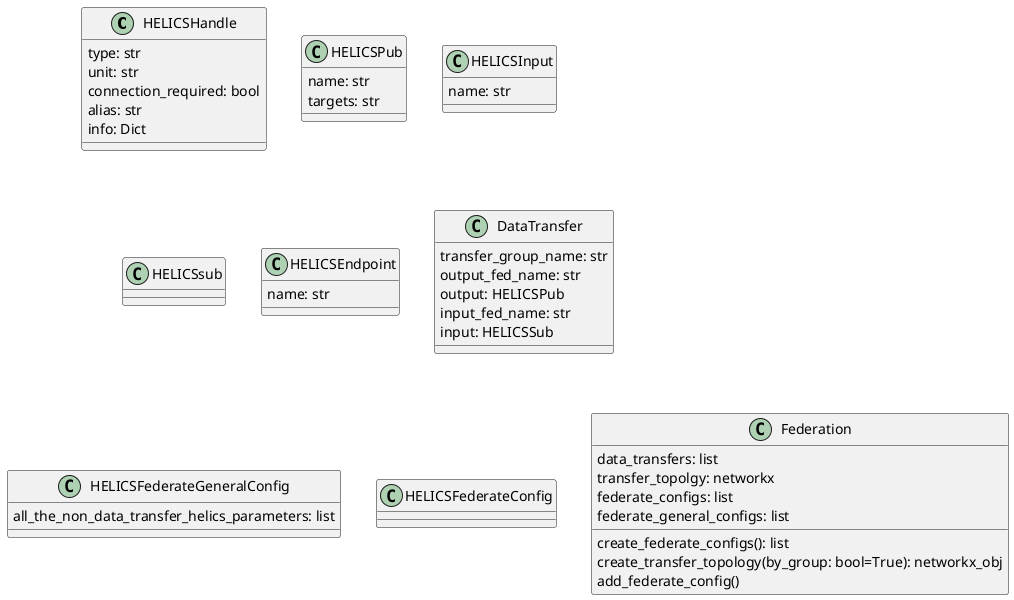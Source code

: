 @startuml

class HELICSHandle{
    type: str
    unit: str
    connection_required: bool 
    alias: str
    info: Dict 
}

class HELICSPub{
    name: str
    targets: str
}

class HELICSInput{
    name: str
}

class HELICSsub{
}

class HELICSEndpoint{
    name: str
}

class DataTransfer{
    transfer_group_name: str
    output_fed_name: str
    output: HELICSPub
    input_fed_name: str
    input: HELICSSub
}

class HELICSFederateGeneralConfig{
    all_the_non_data_transfer_helics_parameters: list
}

class HELICSFederateConfig{
    
}

class Federation{
    data_transfers: list
    transfer_topolgy: networkx
    federate_configs: list
    federate_general_configs: list
    create_federate_configs(): list
    create_transfer_topology(by_group: bool=True): networkx_obj
    add_federate_config()
}

@enduml